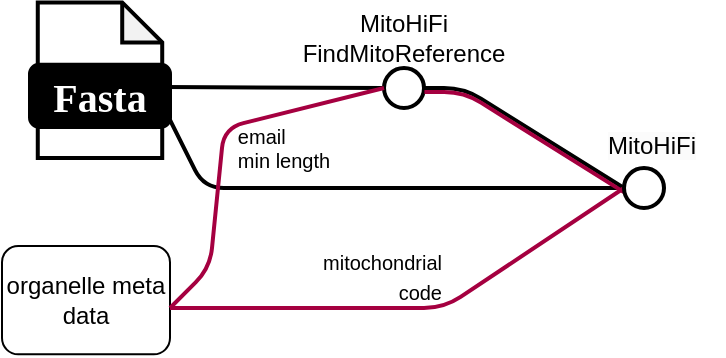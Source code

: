 <mxfile version="22.1.0" type="device">
  <diagram name="Page-1" id="2A7oEl3aQSgAAQ8X1VrI">
    <mxGraphModel dx="989" dy="550" grid="1" gridSize="10" guides="1" tooltips="1" connect="1" arrows="1" fold="1" page="1" pageScale="1" pageWidth="1169" pageHeight="827" math="0" shadow="0">
      <root>
        <mxCell id="0" />
        <mxCell id="1" parent="0" />
        <mxCell id="4_1eloq482EJRbt4DOkw-1" value="" style="group;aspect=fixed;" vertex="1" connectable="0" parent="1">
          <mxGeometry x="143" y="137.22" width="70" height="77.78" as="geometry" />
        </mxCell>
        <mxCell id="4_1eloq482EJRbt4DOkw-2" value="" style="shape=note;whiteSpace=wrap;html=1;backgroundOutline=1;darkOpacity=0.05;rounded=1;size=20;strokeWidth=2;" vertex="1" parent="4_1eloq482EJRbt4DOkw-1">
          <mxGeometry x="3.889" width="62.222" height="77.78" as="geometry" />
        </mxCell>
        <mxCell id="4_1eloq482EJRbt4DOkw-3" value="&lt;font data-font-src=&quot;https://fonts.googleapis.com/css?family=Maven+Pro&quot; face=&quot;Maven Pro&quot; color=&quot;#ffffff&quot;&gt;&lt;b&gt;&lt;font style=&quot;font-size: 20px;&quot;&gt;Fasta&lt;/font&gt;&lt;/b&gt;&lt;/font&gt;" style="rounded=1;whiteSpace=wrap;html=1;strokeWidth=2;fillColor=#000000;" vertex="1" parent="4_1eloq482EJRbt4DOkw-1">
          <mxGeometry y="31.112" width="70" height="31.112" as="geometry" />
        </mxCell>
        <mxCell id="4_1eloq482EJRbt4DOkw-4" value="organelle meta data" style="rounded=1;whiteSpace=wrap;html=1;aspect=fixed;" vertex="1" parent="1">
          <mxGeometry x="129" y="259" width="84" height="54.18" as="geometry" />
        </mxCell>
        <mxCell id="4_1eloq482EJRbt4DOkw-5" value="" style="ellipse;whiteSpace=wrap;html=1;aspect=fixed;rounded=1;rotation=0;strokeWidth=2;" vertex="1" parent="1">
          <mxGeometry x="320" y="170" width="20" height="20" as="geometry" />
        </mxCell>
        <mxCell id="4_1eloq482EJRbt4DOkw-11" value="" style="endArrow=none;html=1;rounded=1;strokeWidth=2;entryX=0;entryY=0.5;entryDx=0;entryDy=0;" edge="1" parent="1" target="4_1eloq482EJRbt4DOkw-5">
          <mxGeometry width="50" height="50" relative="1" as="geometry">
            <mxPoint x="210" y="179.5" as="sourcePoint" />
            <mxPoint x="250" y="179.5" as="targetPoint" />
          </mxGeometry>
        </mxCell>
        <mxCell id="4_1eloq482EJRbt4DOkw-13" value="" style="endArrow=none;html=1;rounded=1;strokeWidth=2;exitX=0;exitY=0.5;exitDx=0;exitDy=0;" edge="1" parent="1">
          <mxGeometry width="50" height="50" relative="1" as="geometry">
            <mxPoint x="440" y="230" as="sourcePoint" />
            <mxPoint x="210" y="190" as="targetPoint" />
            <Array as="points">
              <mxPoint x="230" y="230" />
            </Array>
          </mxGeometry>
        </mxCell>
        <mxCell id="4_1eloq482EJRbt4DOkw-14" value="" style="endArrow=none;html=1;rounded=1;strokeWidth=2;entryX=0;entryY=0.5;entryDx=0;entryDy=0;" edge="1" parent="1">
          <mxGeometry width="50" height="50" relative="1" as="geometry">
            <mxPoint x="340" y="180" as="sourcePoint" />
            <mxPoint x="440" y="230" as="targetPoint" />
            <Array as="points">
              <mxPoint x="360" y="180" />
            </Array>
          </mxGeometry>
        </mxCell>
        <mxCell id="4_1eloq482EJRbt4DOkw-15" value="" style="endArrow=none;html=1;rounded=1;strokeWidth=2;entryX=0;entryY=0.5;entryDx=0;entryDy=0;fillColor=#d80073;strokeColor=#A50040;" edge="1" parent="1">
          <mxGeometry width="50" height="50" relative="1" as="geometry">
            <mxPoint x="213" y="290" as="sourcePoint" />
            <mxPoint x="440" y="230" as="targetPoint" />
            <Array as="points">
              <mxPoint x="233" y="290" />
              <mxPoint x="350" y="290" />
            </Array>
          </mxGeometry>
        </mxCell>
        <mxCell id="4_1eloq482EJRbt4DOkw-16" value="" style="endArrow=none;html=1;rounded=1;strokeWidth=2;exitX=0;exitY=0.5;exitDx=0;exitDy=0;fillColor=#d80073;strokeColor=#A50040;" edge="1" parent="1" source="4_1eloq482EJRbt4DOkw-5">
          <mxGeometry width="50" height="50" relative="1" as="geometry">
            <mxPoint x="253" y="270" as="sourcePoint" />
            <mxPoint x="213" y="290" as="targetPoint" />
            <Array as="points">
              <mxPoint x="240" y="200" />
              <mxPoint x="233" y="270" />
            </Array>
          </mxGeometry>
        </mxCell>
        <mxCell id="4_1eloq482EJRbt4DOkw-17" value="" style="endArrow=none;html=1;rounded=1;strokeWidth=2;exitX=0.961;exitY=0.65;exitDx=0;exitDy=0;exitPerimeter=0;fillColor=#d80073;strokeColor=#A50040;entryX=0.017;entryY=0.617;entryDx=0;entryDy=0;entryPerimeter=0;" edge="1" parent="1">
          <mxGeometry width="50" height="50" relative="1" as="geometry">
            <mxPoint x="340.22" y="182" as="sourcePoint" />
            <mxPoint x="440.34" y="232.34" as="targetPoint" />
            <Array as="points">
              <mxPoint x="360" y="182" />
            </Array>
          </mxGeometry>
        </mxCell>
        <mxCell id="4_1eloq482EJRbt4DOkw-18" value="" style="ellipse;whiteSpace=wrap;html=1;aspect=fixed;rounded=1;rotation=0;strokeWidth=2;" vertex="1" parent="1">
          <mxGeometry x="440" y="220" width="20" height="20" as="geometry" />
        </mxCell>
        <mxCell id="4_1eloq482EJRbt4DOkw-19" value="&lt;font style=&quot;font-size: 12px;&quot;&gt;&lt;font style=&quot;font-size: 12px;&quot;&gt;MitoHiFi&lt;/font&gt;&lt;br&gt;&lt;font style=&quot;font-size: 12px;&quot;&gt;FindMitoReference&lt;/font&gt;&lt;/font&gt;" style="text;html=1;strokeColor=none;fillColor=none;align=center;verticalAlign=middle;whiteSpace=wrap;rounded=0;" vertex="1" parent="1">
          <mxGeometry x="300" y="140" width="60" height="30" as="geometry" />
        </mxCell>
        <mxCell id="4_1eloq482EJRbt4DOkw-20" value="&lt;span style=&quot;color: rgb(0, 0, 0); font-family: Helvetica; font-size: 12px; font-style: normal; font-variant-ligatures: normal; font-variant-caps: normal; font-weight: 400; letter-spacing: normal; orphans: 2; text-align: center; text-indent: 0px; text-transform: none; widows: 2; word-spacing: 0px; -webkit-text-stroke-width: 0px; background-color: rgb(251, 251, 251); text-decoration-thickness: initial; text-decoration-style: initial; text-decoration-color: initial; float: none; display: inline !important;&quot;&gt;MitoHiFi&lt;/span&gt;&lt;br style=&quot;border-color: var(--border-color); color: rgb(0, 0, 0); font-family: Helvetica; font-size: 12px; font-style: normal; font-variant-ligatures: normal; font-variant-caps: normal; font-weight: 400; letter-spacing: normal; orphans: 2; text-align: center; text-indent: 0px; text-transform: none; widows: 2; word-spacing: 0px; -webkit-text-stroke-width: 0px; background-color: rgb(251, 251, 251); text-decoration-thickness: initial; text-decoration-style: initial; text-decoration-color: initial;&quot;&gt;" style="text;whiteSpace=wrap;html=1;" vertex="1" parent="1">
          <mxGeometry x="430" y="195" width="60" height="20" as="geometry" />
        </mxCell>
        <mxCell id="4_1eloq482EJRbt4DOkw-21" value="&lt;div style=&quot;text-align: left; font-size: 10px;&quot;&gt;&lt;span style=&quot;background-color: initial;&quot;&gt;&lt;font style=&quot;font-size: 10px;&quot;&gt;email&lt;/font&gt;&lt;/span&gt;&lt;/div&gt;&lt;font style=&quot;font-size: 10px;&quot;&gt;&lt;div style=&quot;text-align: left;&quot;&gt;&lt;span style=&quot;background-color: initial;&quot;&gt;min length&lt;/span&gt;&lt;/div&gt;&lt;/font&gt;" style="text;html=1;strokeColor=none;fillColor=none;align=center;verticalAlign=middle;whiteSpace=wrap;rounded=0;" vertex="1" parent="1">
          <mxGeometry x="240" y="195" width="60" height="30" as="geometry" />
        </mxCell>
        <mxCell id="4_1eloq482EJRbt4DOkw-22" value="&lt;div style=&quot;&quot;&gt;&lt;font style=&quot;font-size: 10px;&quot;&gt;mitochondrial code&lt;/font&gt;&lt;/div&gt;" style="text;html=1;strokeColor=none;fillColor=none;align=right;verticalAlign=middle;whiteSpace=wrap;rounded=0;" vertex="1" parent="1">
          <mxGeometry x="281" y="259" width="70" height="30" as="geometry" />
        </mxCell>
      </root>
    </mxGraphModel>
  </diagram>
</mxfile>
